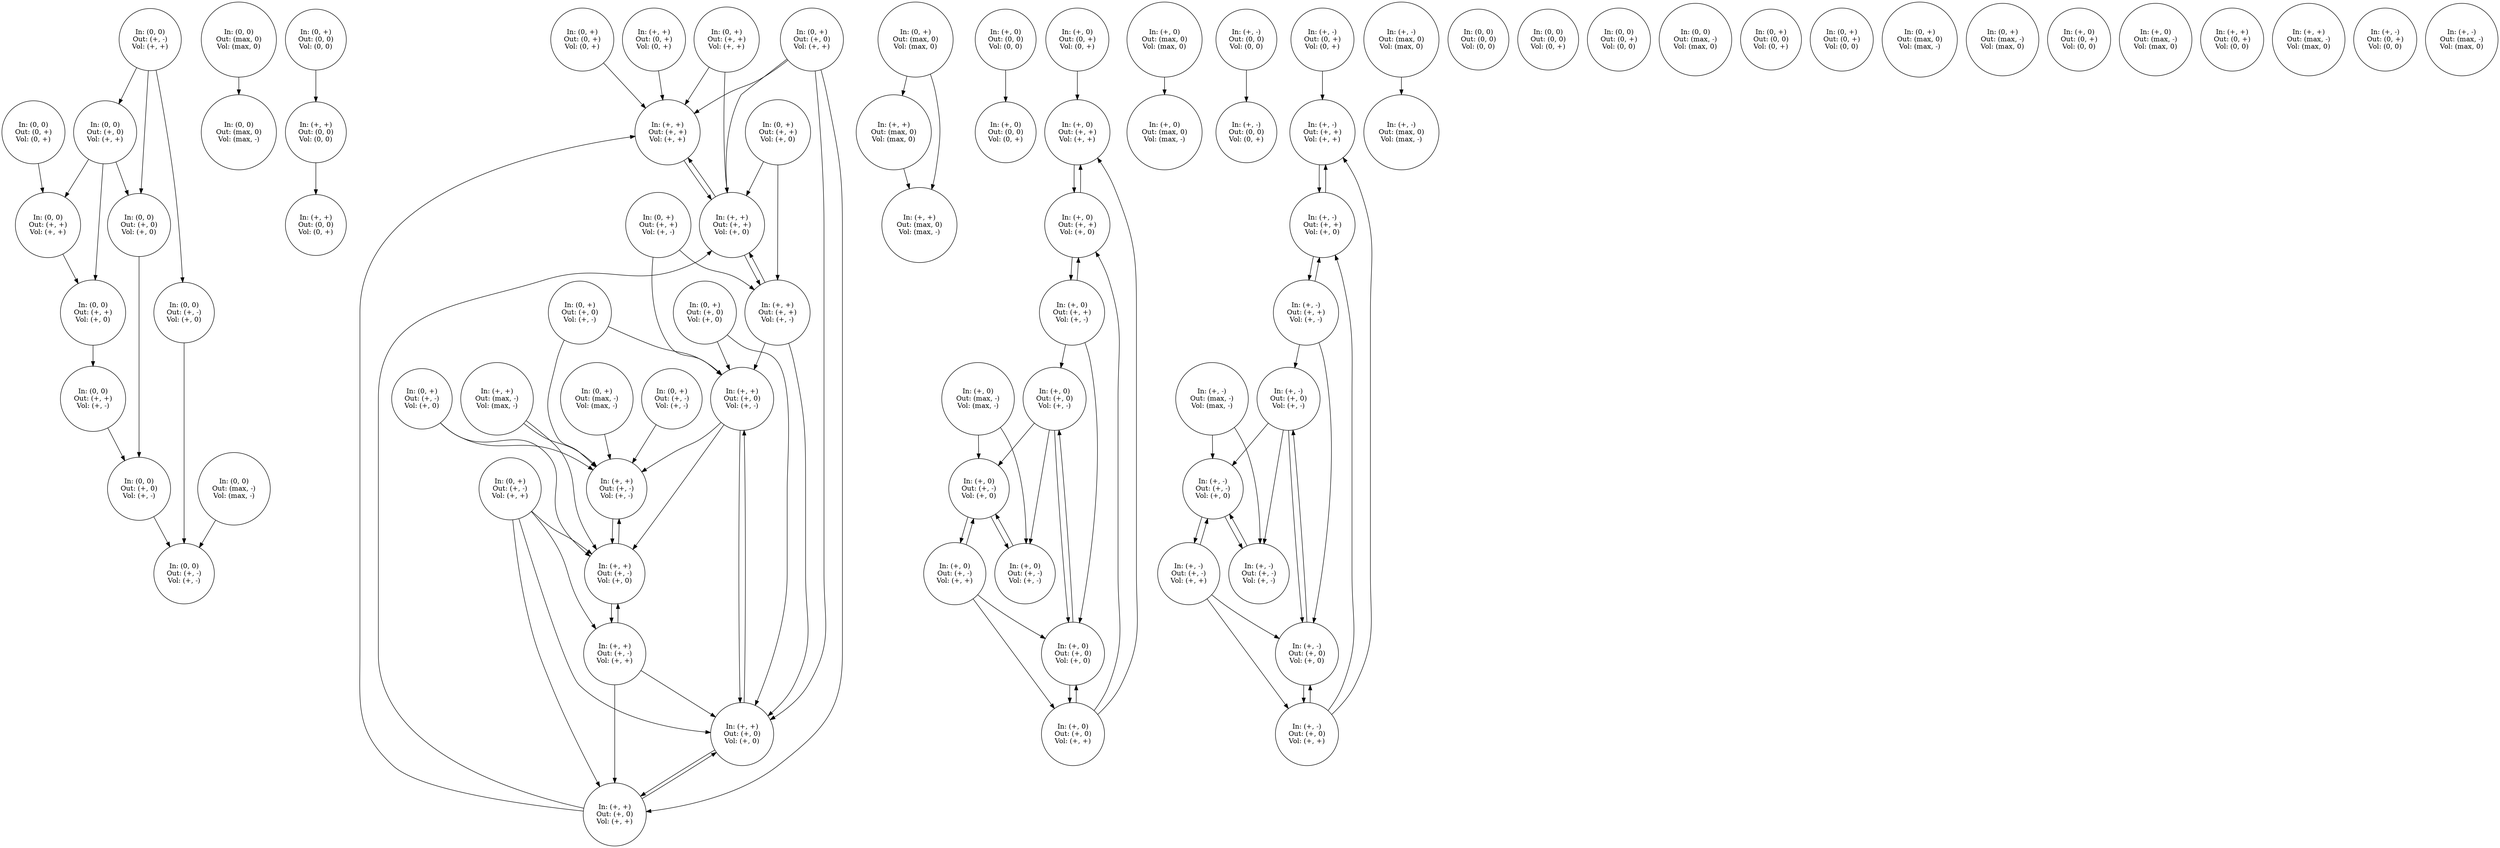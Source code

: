strict digraph "" {
	graph [normalize=True,
		overlap=False,
		sep=1.2,
		smoothing=avg_dist,
		splines=True
	];
	node [label="\N",
		shape=circle
	];
	_inflow_0_2_outflow_0_3_volume_0_3_	 [label="In: (0, 0)
Out: (0, +)
Vol: (0, +)"];
	_inflow_0_2_outflow_1_3_volume_1_3_	 [label="In: (0, 0)
Out: (+, +)
Vol: (+, +)"];
	_inflow_0_2_outflow_0_3_volume_0_3_ -> _inflow_0_2_outflow_1_3_volume_1_3_;
	_inflow_0_2_outflow_1_3_volume_1_2_	 [label="In: (0, 0)
Out: (+, +)
Vol: (+, 0)"];
	_inflow_0_2_outflow_1_3_volume_1_3_ -> _inflow_0_2_outflow_1_3_volume_1_2_;
	_inflow_0_2_outflow_1_2_volume_1_2_	 [label="In: (0, 0)
Out: (+, 0)
Vol: (+, 0)"];
	_inflow_0_2_outflow_1_2_volume_1_1_	 [label="In: (0, 0)
Out: (+, 0)
Vol: (+, -)"];
	_inflow_0_2_outflow_1_2_volume_1_2_ -> _inflow_0_2_outflow_1_2_volume_1_1_;
	_inflow_0_2_outflow_1_1_volume_1_1_	 [label="In: (0, 0)
Out: (+, -)
Vol: (+, -)"];
	_inflow_0_2_outflow_1_2_volume_1_1_ -> _inflow_0_2_outflow_1_1_volume_1_1_;
	_inflow_0_2_outflow_1_2_volume_1_3_	 [label="In: (0, 0)
Out: (+, 0)
Vol: (+, +)"];
	_inflow_0_2_outflow_1_2_volume_1_3_ -> _inflow_0_2_outflow_1_3_volume_1_3_;
	_inflow_0_2_outflow_1_2_volume_1_3_ -> _inflow_0_2_outflow_1_2_volume_1_2_;
	_inflow_0_2_outflow_1_2_volume_1_3_ -> _inflow_0_2_outflow_1_3_volume_1_2_;
	_inflow_0_2_outflow_1_3_volume_1_1_	 [label="In: (0, 0)
Out: (+, +)
Vol: (+, -)"];
	_inflow_0_2_outflow_1_3_volume_1_2_ -> _inflow_0_2_outflow_1_3_volume_1_1_;
	_inflow_0_2_outflow_1_3_volume_1_1_ -> _inflow_0_2_outflow_1_2_volume_1_1_;
	_inflow_0_2_outflow_1_1_volume_1_2_	 [label="In: (0, 0)
Out: (+, -)
Vol: (+, 0)"];
	_inflow_0_2_outflow_1_1_volume_1_2_ -> _inflow_0_2_outflow_1_1_volume_1_1_;
	_inflow_0_2_outflow_1_1_volume_1_3_	 [label="In: (0, 0)
Out: (+, -)
Vol: (+, +)"];
	_inflow_0_2_outflow_1_1_volume_1_3_ -> _inflow_0_2_outflow_1_2_volume_1_2_;
	_inflow_0_2_outflow_1_1_volume_1_3_ -> _inflow_0_2_outflow_1_2_volume_1_3_;
	_inflow_0_2_outflow_1_1_volume_1_3_ -> _inflow_0_2_outflow_1_1_volume_1_2_;
	_inflow_0_2_outflow_2_2_volume_2_2_	 [label="In: (0, 0)
Out: (max, 0)
Vol: (max, 0)"];
	_inflow_0_2_outflow_2_2_volume_2_1_	 [label="In: (0, 0)
Out: (max, 0)
Vol: (max, -)"];
	_inflow_0_2_outflow_2_2_volume_2_2_ -> _inflow_0_2_outflow_2_2_volume_2_1_;
	_inflow_0_2_outflow_2_1_volume_2_1_	 [label="In: (0, 0)
Out: (max, -)
Vol: (max, -)"];
	_inflow_0_2_outflow_2_1_volume_2_1_ -> _inflow_0_2_outflow_1_1_volume_1_1_;
	_inflow_0_3_outflow_0_2_volume_0_2_	 [label="In: (0, +)
Out: (0, 0)
Vol: (0, 0)"];
	_inflow_1_3_outflow_0_2_volume_0_2_	 [label="In: (+, +)
Out: (0, 0)
Vol: (0, 0)"];
	_inflow_0_3_outflow_0_2_volume_0_2_ -> _inflow_1_3_outflow_0_2_volume_0_2_;
	_inflow_1_3_outflow_0_2_volume_0_3_	 [label="In: (+, +)
Out: (0, 0)
Vol: (0, +)"];
	_inflow_1_3_outflow_0_2_volume_0_2_ -> _inflow_1_3_outflow_0_2_volume_0_3_;
	_inflow_0_3_outflow_0_3_volume_0_3_	 [label="In: (0, +)
Out: (0, +)
Vol: (0, +)"];
	_inflow_1_3_outflow_1_3_volume_1_3_	 [label="In: (+, +)
Out: (+, +)
Vol: (+, +)"];
	_inflow_0_3_outflow_0_3_volume_0_3_ -> _inflow_1_3_outflow_1_3_volume_1_3_;
	_inflow_1_3_outflow_1_3_volume_1_2_	 [label="In: (+, +)
Out: (+, +)
Vol: (+, 0)"];
	_inflow_1_3_outflow_1_3_volume_1_3_ -> _inflow_1_3_outflow_1_3_volume_1_2_;
	_inflow_0_3_outflow_1_2_volume_1_2_	 [label="In: (0, +)
Out: (+, 0)
Vol: (+, 0)"];
	_inflow_1_3_outflow_1_2_volume_1_2_	 [label="In: (+, +)
Out: (+, 0)
Vol: (+, 0)"];
	_inflow_0_3_outflow_1_2_volume_1_2_ -> _inflow_1_3_outflow_1_2_volume_1_2_;
	_inflow_1_3_outflow_1_2_volume_1_1_	 [label="In: (+, +)
Out: (+, 0)
Vol: (+, -)"];
	_inflow_0_3_outflow_1_2_volume_1_2_ -> _inflow_1_3_outflow_1_2_volume_1_1_;
	_inflow_1_3_outflow_1_2_volume_1_2_ -> _inflow_1_3_outflow_1_2_volume_1_1_;
	_inflow_1_3_outflow_1_2_volume_1_3_	 [label="In: (+, +)
Out: (+, 0)
Vol: (+, +)"];
	_inflow_1_3_outflow_1_2_volume_1_2_ -> _inflow_1_3_outflow_1_2_volume_1_3_;
	_inflow_1_3_outflow_1_2_volume_1_1_ -> _inflow_1_3_outflow_1_2_volume_1_2_;
	_inflow_1_3_outflow_1_1_volume_1_1_	 [label="In: (+, +)
Out: (+, -)
Vol: (+, -)"];
	_inflow_1_3_outflow_1_2_volume_1_1_ -> _inflow_1_3_outflow_1_1_volume_1_1_;
	_inflow_1_3_outflow_1_1_volume_1_2_	 [label="In: (+, +)
Out: (+, -)
Vol: (+, 0)"];
	_inflow_1_3_outflow_1_2_volume_1_1_ -> _inflow_1_3_outflow_1_1_volume_1_2_;
	_inflow_0_3_outflow_1_2_volume_1_3_	 [label="In: (0, +)
Out: (+, 0)
Vol: (+, +)"];
	_inflow_0_3_outflow_1_2_volume_1_3_ -> _inflow_1_3_outflow_1_3_volume_1_3_;
	_inflow_0_3_outflow_1_2_volume_1_3_ -> _inflow_1_3_outflow_1_2_volume_1_2_;
	_inflow_0_3_outflow_1_2_volume_1_3_ -> _inflow_1_3_outflow_1_2_volume_1_3_;
	_inflow_0_3_outflow_1_2_volume_1_3_ -> _inflow_1_3_outflow_1_3_volume_1_2_;
	_inflow_1_3_outflow_1_2_volume_1_3_ -> _inflow_1_3_outflow_1_3_volume_1_3_;
	_inflow_1_3_outflow_1_2_volume_1_3_ -> _inflow_1_3_outflow_1_2_volume_1_2_;
	_inflow_1_3_outflow_1_2_volume_1_3_ -> _inflow_1_3_outflow_1_3_volume_1_2_;
	_inflow_1_3_outflow_1_3_volume_1_2_ -> _inflow_1_3_outflow_1_3_volume_1_3_;
	_inflow_1_3_outflow_1_3_volume_1_1_	 [label="In: (+, +)
Out: (+, +)
Vol: (+, -)"];
	_inflow_1_3_outflow_1_3_volume_1_2_ -> _inflow_1_3_outflow_1_3_volume_1_1_;
	_inflow_0_3_outflow_1_2_volume_1_1_	 [label="In: (0, +)
Out: (+, 0)
Vol: (+, -)"];
	_inflow_0_3_outflow_1_2_volume_1_1_ -> _inflow_1_3_outflow_1_2_volume_1_1_;
	_inflow_0_3_outflow_1_2_volume_1_1_ -> _inflow_1_3_outflow_1_1_volume_1_1_;
	_inflow_1_3_outflow_1_1_volume_1_1_ -> _inflow_1_3_outflow_1_1_volume_1_2_;
	_inflow_0_3_outflow_1_3_volume_1_2_	 [label="In: (0, +)
Out: (+, +)
Vol: (+, 0)"];
	_inflow_0_3_outflow_1_3_volume_1_2_ -> _inflow_1_3_outflow_1_3_volume_1_2_;
	_inflow_0_3_outflow_1_3_volume_1_2_ -> _inflow_1_3_outflow_1_3_volume_1_1_;
	_inflow_1_3_outflow_1_3_volume_1_1_ -> _inflow_1_3_outflow_1_2_volume_1_2_;
	_inflow_1_3_outflow_1_3_volume_1_1_ -> _inflow_1_3_outflow_1_2_volume_1_1_;
	_inflow_1_3_outflow_1_3_volume_1_1_ -> _inflow_1_3_outflow_1_3_volume_1_2_;
	_inflow_0_3_outflow_1_3_volume_1_3_	 [label="In: (0, +)
Out: (+, +)
Vol: (+, +)"];
	_inflow_0_3_outflow_1_3_volume_1_3_ -> _inflow_1_3_outflow_1_3_volume_1_3_;
	_inflow_0_3_outflow_1_3_volume_1_3_ -> _inflow_1_3_outflow_1_3_volume_1_2_;
	_inflow_0_3_outflow_1_3_volume_1_1_	 [label="In: (0, +)
Out: (+, +)
Vol: (+, -)"];
	_inflow_0_3_outflow_1_3_volume_1_1_ -> _inflow_1_3_outflow_1_2_volume_1_1_;
	_inflow_0_3_outflow_1_3_volume_1_1_ -> _inflow_1_3_outflow_1_3_volume_1_1_;
	_inflow_0_3_outflow_1_1_volume_1_2_	 [label="In: (0, +)
Out: (+, -)
Vol: (+, 0)"];
	_inflow_0_3_outflow_1_1_volume_1_2_ -> _inflow_1_3_outflow_1_1_volume_1_1_;
	_inflow_0_3_outflow_1_1_volume_1_2_ -> _inflow_1_3_outflow_1_1_volume_1_2_;
	_inflow_1_3_outflow_1_1_volume_1_2_ -> _inflow_1_3_outflow_1_1_volume_1_1_;
	_inflow_1_3_outflow_1_1_volume_1_3_	 [label="In: (+, +)
Out: (+, -)
Vol: (+, +)"];
	_inflow_1_3_outflow_1_1_volume_1_2_ -> _inflow_1_3_outflow_1_1_volume_1_3_;
	_inflow_0_3_outflow_1_1_volume_1_3_	 [label="In: (0, +)
Out: (+, -)
Vol: (+, +)"];
	_inflow_0_3_outflow_1_1_volume_1_3_ -> _inflow_1_3_outflow_1_2_volume_1_2_;
	_inflow_0_3_outflow_1_1_volume_1_3_ -> _inflow_1_3_outflow_1_2_volume_1_3_;
	_inflow_0_3_outflow_1_1_volume_1_3_ -> _inflow_1_3_outflow_1_1_volume_1_2_;
	_inflow_0_3_outflow_1_1_volume_1_3_ -> _inflow_1_3_outflow_1_1_volume_1_3_;
	_inflow_1_3_outflow_1_1_volume_1_3_ -> _inflow_1_3_outflow_1_2_volume_1_2_;
	_inflow_1_3_outflow_1_1_volume_1_3_ -> _inflow_1_3_outflow_1_2_volume_1_3_;
	_inflow_1_3_outflow_1_1_volume_1_3_ -> _inflow_1_3_outflow_1_1_volume_1_2_;
	_inflow_0_3_outflow_1_1_volume_1_1_	 [label="In: (0, +)
Out: (+, -)
Vol: (+, -)"];
	_inflow_0_3_outflow_1_1_volume_1_1_ -> _inflow_1_3_outflow_1_1_volume_1_1_;
	_inflow_0_3_outflow_2_2_volume_2_2_	 [label="In: (0, +)
Out: (max, 0)
Vol: (max, 0)"];
	_inflow_1_3_outflow_2_2_volume_2_2_	 [label="In: (+, +)
Out: (max, 0)
Vol: (max, 0)"];
	_inflow_0_3_outflow_2_2_volume_2_2_ -> _inflow_1_3_outflow_2_2_volume_2_2_;
	_inflow_1_3_outflow_2_2_volume_2_1_	 [label="In: (+, +)
Out: (max, 0)
Vol: (max, -)"];
	_inflow_0_3_outflow_2_2_volume_2_2_ -> _inflow_1_3_outflow_2_2_volume_2_1_;
	_inflow_1_3_outflow_2_2_volume_2_2_ -> _inflow_1_3_outflow_2_2_volume_2_1_;
	_inflow_0_3_outflow_2_1_volume_2_1_	 [label="In: (0, +)
Out: (max, -)
Vol: (max, -)"];
	_inflow_0_3_outflow_2_1_volume_2_1_ -> _inflow_1_3_outflow_1_1_volume_1_1_;
	_inflow_1_2_outflow_0_2_volume_0_2_	 [label="In: (+, 0)
Out: (0, 0)
Vol: (0, 0)"];
	_inflow_1_2_outflow_0_2_volume_0_3_	 [label="In: (+, 0)
Out: (0, 0)
Vol: (0, +)"];
	_inflow_1_2_outflow_0_2_volume_0_2_ -> _inflow_1_2_outflow_0_2_volume_0_3_;
	_inflow_1_2_outflow_0_3_volume_0_3_	 [label="In: (+, 0)
Out: (0, +)
Vol: (0, +)"];
	_inflow_1_2_outflow_1_3_volume_1_3_	 [label="In: (+, 0)
Out: (+, +)
Vol: (+, +)"];
	_inflow_1_2_outflow_0_3_volume_0_3_ -> _inflow_1_2_outflow_1_3_volume_1_3_;
	_inflow_1_2_outflow_1_3_volume_1_2_	 [label="In: (+, 0)
Out: (+, +)
Vol: (+, 0)"];
	_inflow_1_2_outflow_1_3_volume_1_3_ -> _inflow_1_2_outflow_1_3_volume_1_2_;
	_inflow_1_2_outflow_1_2_volume_1_2_	 [label="In: (+, 0)
Out: (+, 0)
Vol: (+, 0)"];
	_inflow_1_2_outflow_1_2_volume_1_3_	 [label="In: (+, 0)
Out: (+, 0)
Vol: (+, +)"];
	_inflow_1_2_outflow_1_2_volume_1_2_ -> _inflow_1_2_outflow_1_2_volume_1_3_;
	_inflow_1_2_outflow_1_2_volume_1_1_	 [label="In: (+, 0)
Out: (+, 0)
Vol: (+, -)"];
	_inflow_1_2_outflow_1_2_volume_1_2_ -> _inflow_1_2_outflow_1_2_volume_1_1_;
	_inflow_1_2_outflow_1_2_volume_1_3_ -> _inflow_1_2_outflow_1_3_volume_1_3_;
	_inflow_1_2_outflow_1_2_volume_1_3_ -> _inflow_1_2_outflow_1_2_volume_1_2_;
	_inflow_1_2_outflow_1_2_volume_1_3_ -> _inflow_1_2_outflow_1_3_volume_1_2_;
	_inflow_1_2_outflow_1_2_volume_1_1_ -> _inflow_1_2_outflow_1_2_volume_1_2_;
	_inflow_1_2_outflow_1_1_volume_1_2_	 [label="In: (+, 0)
Out: (+, -)
Vol: (+, 0)"];
	_inflow_1_2_outflow_1_2_volume_1_1_ -> _inflow_1_2_outflow_1_1_volume_1_2_;
	_inflow_1_2_outflow_1_1_volume_1_1_	 [label="In: (+, 0)
Out: (+, -)
Vol: (+, -)"];
	_inflow_1_2_outflow_1_2_volume_1_1_ -> _inflow_1_2_outflow_1_1_volume_1_1_;
	_inflow_1_2_outflow_1_3_volume_1_2_ -> _inflow_1_2_outflow_1_3_volume_1_3_;
	_inflow_1_2_outflow_1_3_volume_1_1_	 [label="In: (+, 0)
Out: (+, +)
Vol: (+, -)"];
	_inflow_1_2_outflow_1_3_volume_1_2_ -> _inflow_1_2_outflow_1_3_volume_1_1_;
	_inflow_1_2_outflow_1_1_volume_1_2_ -> _inflow_1_2_outflow_1_1_volume_1_1_;
	_inflow_1_2_outflow_1_1_volume_1_3_	 [label="In: (+, 0)
Out: (+, -)
Vol: (+, +)"];
	_inflow_1_2_outflow_1_1_volume_1_2_ -> _inflow_1_2_outflow_1_1_volume_1_3_;
	_inflow_1_2_outflow_1_1_volume_1_1_ -> _inflow_1_2_outflow_1_1_volume_1_2_;
	_inflow_1_2_outflow_1_3_volume_1_1_ -> _inflow_1_2_outflow_1_2_volume_1_2_;
	_inflow_1_2_outflow_1_3_volume_1_1_ -> _inflow_1_2_outflow_1_2_volume_1_1_;
	_inflow_1_2_outflow_1_3_volume_1_1_ -> _inflow_1_2_outflow_1_3_volume_1_2_;
	_inflow_1_2_outflow_1_1_volume_1_3_ -> _inflow_1_2_outflow_1_2_volume_1_2_;
	_inflow_1_2_outflow_1_1_volume_1_3_ -> _inflow_1_2_outflow_1_2_volume_1_3_;
	_inflow_1_2_outflow_1_1_volume_1_3_ -> _inflow_1_2_outflow_1_1_volume_1_2_;
	_inflow_1_2_outflow_2_2_volume_2_2_	 [label="In: (+, 0)
Out: (max, 0)
Vol: (max, 0)"];
	_inflow_1_2_outflow_2_2_volume_2_1_	 [label="In: (+, 0)
Out: (max, 0)
Vol: (max, -)"];
	_inflow_1_2_outflow_2_2_volume_2_2_ -> _inflow_1_2_outflow_2_2_volume_2_1_;
	_inflow_1_2_outflow_2_1_volume_2_1_	 [label="In: (+, 0)
Out: (max, -)
Vol: (max, -)"];
	_inflow_1_2_outflow_2_1_volume_2_1_ -> _inflow_1_2_outflow_1_1_volume_1_2_;
	_inflow_1_2_outflow_2_1_volume_2_1_ -> _inflow_1_2_outflow_1_1_volume_1_1_;
	_inflow_1_3_outflow_0_3_volume_0_3_	 [label="In: (+, +)
Out: (0, +)
Vol: (0, +)"];
	_inflow_1_3_outflow_0_3_volume_0_3_ -> _inflow_1_3_outflow_1_3_volume_1_3_;
	_inflow_1_3_outflow_2_1_volume_2_1_	 [label="In: (+, +)
Out: (max, -)
Vol: (max, -)"];
	_inflow_1_3_outflow_2_1_volume_2_1_ -> _inflow_1_3_outflow_1_1_volume_1_1_;
	_inflow_1_3_outflow_2_1_volume_2_1_ -> _inflow_1_3_outflow_1_1_volume_1_2_;
	_inflow_1_1_outflow_0_2_volume_0_2_	 [label="In: (+, -)
Out: (0, 0)
Vol: (0, 0)"];
	_inflow_1_1_outflow_0_2_volume_0_3_	 [label="In: (+, -)
Out: (0, 0)
Vol: (0, +)"];
	_inflow_1_1_outflow_0_2_volume_0_2_ -> _inflow_1_1_outflow_0_2_volume_0_3_;
	_inflow_1_1_outflow_0_3_volume_0_3_	 [label="In: (+, -)
Out: (0, +)
Vol: (0, +)"];
	_inflow_1_1_outflow_1_3_volume_1_3_	 [label="In: (+, -)
Out: (+, +)
Vol: (+, +)"];
	_inflow_1_1_outflow_0_3_volume_0_3_ -> _inflow_1_1_outflow_1_3_volume_1_3_;
	_inflow_1_1_outflow_1_3_volume_1_2_	 [label="In: (+, -)
Out: (+, +)
Vol: (+, 0)"];
	_inflow_1_1_outflow_1_3_volume_1_3_ -> _inflow_1_1_outflow_1_3_volume_1_2_;
	_inflow_1_1_outflow_1_2_volume_1_2_	 [label="In: (+, -)
Out: (+, 0)
Vol: (+, 0)"];
	_inflow_1_1_outflow_1_2_volume_1_3_	 [label="In: (+, -)
Out: (+, 0)
Vol: (+, +)"];
	_inflow_1_1_outflow_1_2_volume_1_2_ -> _inflow_1_1_outflow_1_2_volume_1_3_;
	_inflow_1_1_outflow_1_2_volume_1_1_	 [label="In: (+, -)
Out: (+, 0)
Vol: (+, -)"];
	_inflow_1_1_outflow_1_2_volume_1_2_ -> _inflow_1_1_outflow_1_2_volume_1_1_;
	_inflow_1_1_outflow_1_2_volume_1_3_ -> _inflow_1_1_outflow_1_3_volume_1_3_;
	_inflow_1_1_outflow_1_2_volume_1_3_ -> _inflow_1_1_outflow_1_2_volume_1_2_;
	_inflow_1_1_outflow_1_2_volume_1_3_ -> _inflow_1_1_outflow_1_3_volume_1_2_;
	_inflow_1_1_outflow_1_2_volume_1_1_ -> _inflow_1_1_outflow_1_2_volume_1_2_;
	_inflow_1_1_outflow_1_1_volume_1_2_	 [label="In: (+, -)
Out: (+, -)
Vol: (+, 0)"];
	_inflow_1_1_outflow_1_2_volume_1_1_ -> _inflow_1_1_outflow_1_1_volume_1_2_;
	_inflow_1_1_outflow_1_1_volume_1_1_	 [label="In: (+, -)
Out: (+, -)
Vol: (+, -)"];
	_inflow_1_1_outflow_1_2_volume_1_1_ -> _inflow_1_1_outflow_1_1_volume_1_1_;
	_inflow_1_1_outflow_1_3_volume_1_2_ -> _inflow_1_1_outflow_1_3_volume_1_3_;
	_inflow_1_1_outflow_1_3_volume_1_1_	 [label="In: (+, -)
Out: (+, +)
Vol: (+, -)"];
	_inflow_1_1_outflow_1_3_volume_1_2_ -> _inflow_1_1_outflow_1_3_volume_1_1_;
	_inflow_1_1_outflow_1_1_volume_1_2_ -> _inflow_1_1_outflow_1_1_volume_1_1_;
	_inflow_1_1_outflow_1_1_volume_1_3_	 [label="In: (+, -)
Out: (+, -)
Vol: (+, +)"];
	_inflow_1_1_outflow_1_1_volume_1_2_ -> _inflow_1_1_outflow_1_1_volume_1_3_;
	_inflow_1_1_outflow_1_1_volume_1_1_ -> _inflow_1_1_outflow_1_1_volume_1_2_;
	_inflow_1_1_outflow_1_3_volume_1_1_ -> _inflow_1_1_outflow_1_2_volume_1_2_;
	_inflow_1_1_outflow_1_3_volume_1_1_ -> _inflow_1_1_outflow_1_2_volume_1_1_;
	_inflow_1_1_outflow_1_3_volume_1_1_ -> _inflow_1_1_outflow_1_3_volume_1_2_;
	_inflow_1_1_outflow_1_1_volume_1_3_ -> _inflow_1_1_outflow_1_2_volume_1_2_;
	_inflow_1_1_outflow_1_1_volume_1_3_ -> _inflow_1_1_outflow_1_2_volume_1_3_;
	_inflow_1_1_outflow_1_1_volume_1_3_ -> _inflow_1_1_outflow_1_1_volume_1_2_;
	_inflow_1_1_outflow_2_2_volume_2_2_	 [label="In: (+, -)
Out: (max, 0)
Vol: (max, 0)"];
	_inflow_1_1_outflow_2_2_volume_2_1_	 [label="In: (+, -)
Out: (max, 0)
Vol: (max, -)"];
	_inflow_1_1_outflow_2_2_volume_2_2_ -> _inflow_1_1_outflow_2_2_volume_2_1_;
	_inflow_1_1_outflow_2_1_volume_2_1_	 [label="In: (+, -)
Out: (max, -)
Vol: (max, -)"];
	_inflow_1_1_outflow_2_1_volume_2_1_ -> _inflow_1_1_outflow_1_1_volume_1_2_;
	_inflow_1_1_outflow_2_1_volume_2_1_ -> _inflow_1_1_outflow_1_1_volume_1_1_;
	_inflow_0_2_outflow_0_2_volume_0_2_	 [label="In: (0, 0)
Out: (0, 0)
Vol: (0, 0)"];
	_inflow_0_2_outflow_0_2_volume_0_3_	 [label="In: (0, 0)
Out: (0, 0)
Vol: (0, +)"];
	_inflow_0_2_outflow_0_3_volume_0_2_	 [label="In: (0, 0)
Out: (0, +)
Vol: (0, 0)"];
	_inflow_0_2_outflow_2_1_volume_2_2_	 [label="In: (0, 0)
Out: (max, -)
Vol: (max, 0)"];
	_inflow_0_3_outflow_0_2_volume_0_3_	 [label="In: (0, +)
Out: (0, 0)
Vol: (0, +)"];
	_inflow_0_3_outflow_0_3_volume_0_2_	 [label="In: (0, +)
Out: (0, +)
Vol: (0, 0)"];
	_inflow_0_3_outflow_2_2_volume_2_1_	 [label="In: (0, +)
Out: (max, 0)
Vol: (max, -)"];
	_inflow_0_3_outflow_2_1_volume_2_2_	 [label="In: (0, +)
Out: (max, -)
Vol: (max, 0)"];
	_inflow_1_2_outflow_0_3_volume_0_2_	 [label="In: (+, 0)
Out: (0, +)
Vol: (0, 0)"];
	_inflow_1_2_outflow_2_1_volume_2_2_	 [label="In: (+, 0)
Out: (max, -)
Vol: (max, 0)"];
	_inflow_1_3_outflow_0_3_volume_0_2_	 [label="In: (+, +)
Out: (0, +)
Vol: (0, 0)"];
	_inflow_1_3_outflow_2_1_volume_2_2_	 [label="In: (+, +)
Out: (max, -)
Vol: (max, 0)"];
	_inflow_1_1_outflow_0_3_volume_0_2_	 [label="In: (+, -)
Out: (0, +)
Vol: (0, 0)"];
	_inflow_1_1_outflow_2_1_volume_2_2_	 [label="In: (+, -)
Out: (max, -)
Vol: (max, 0)"];
}
